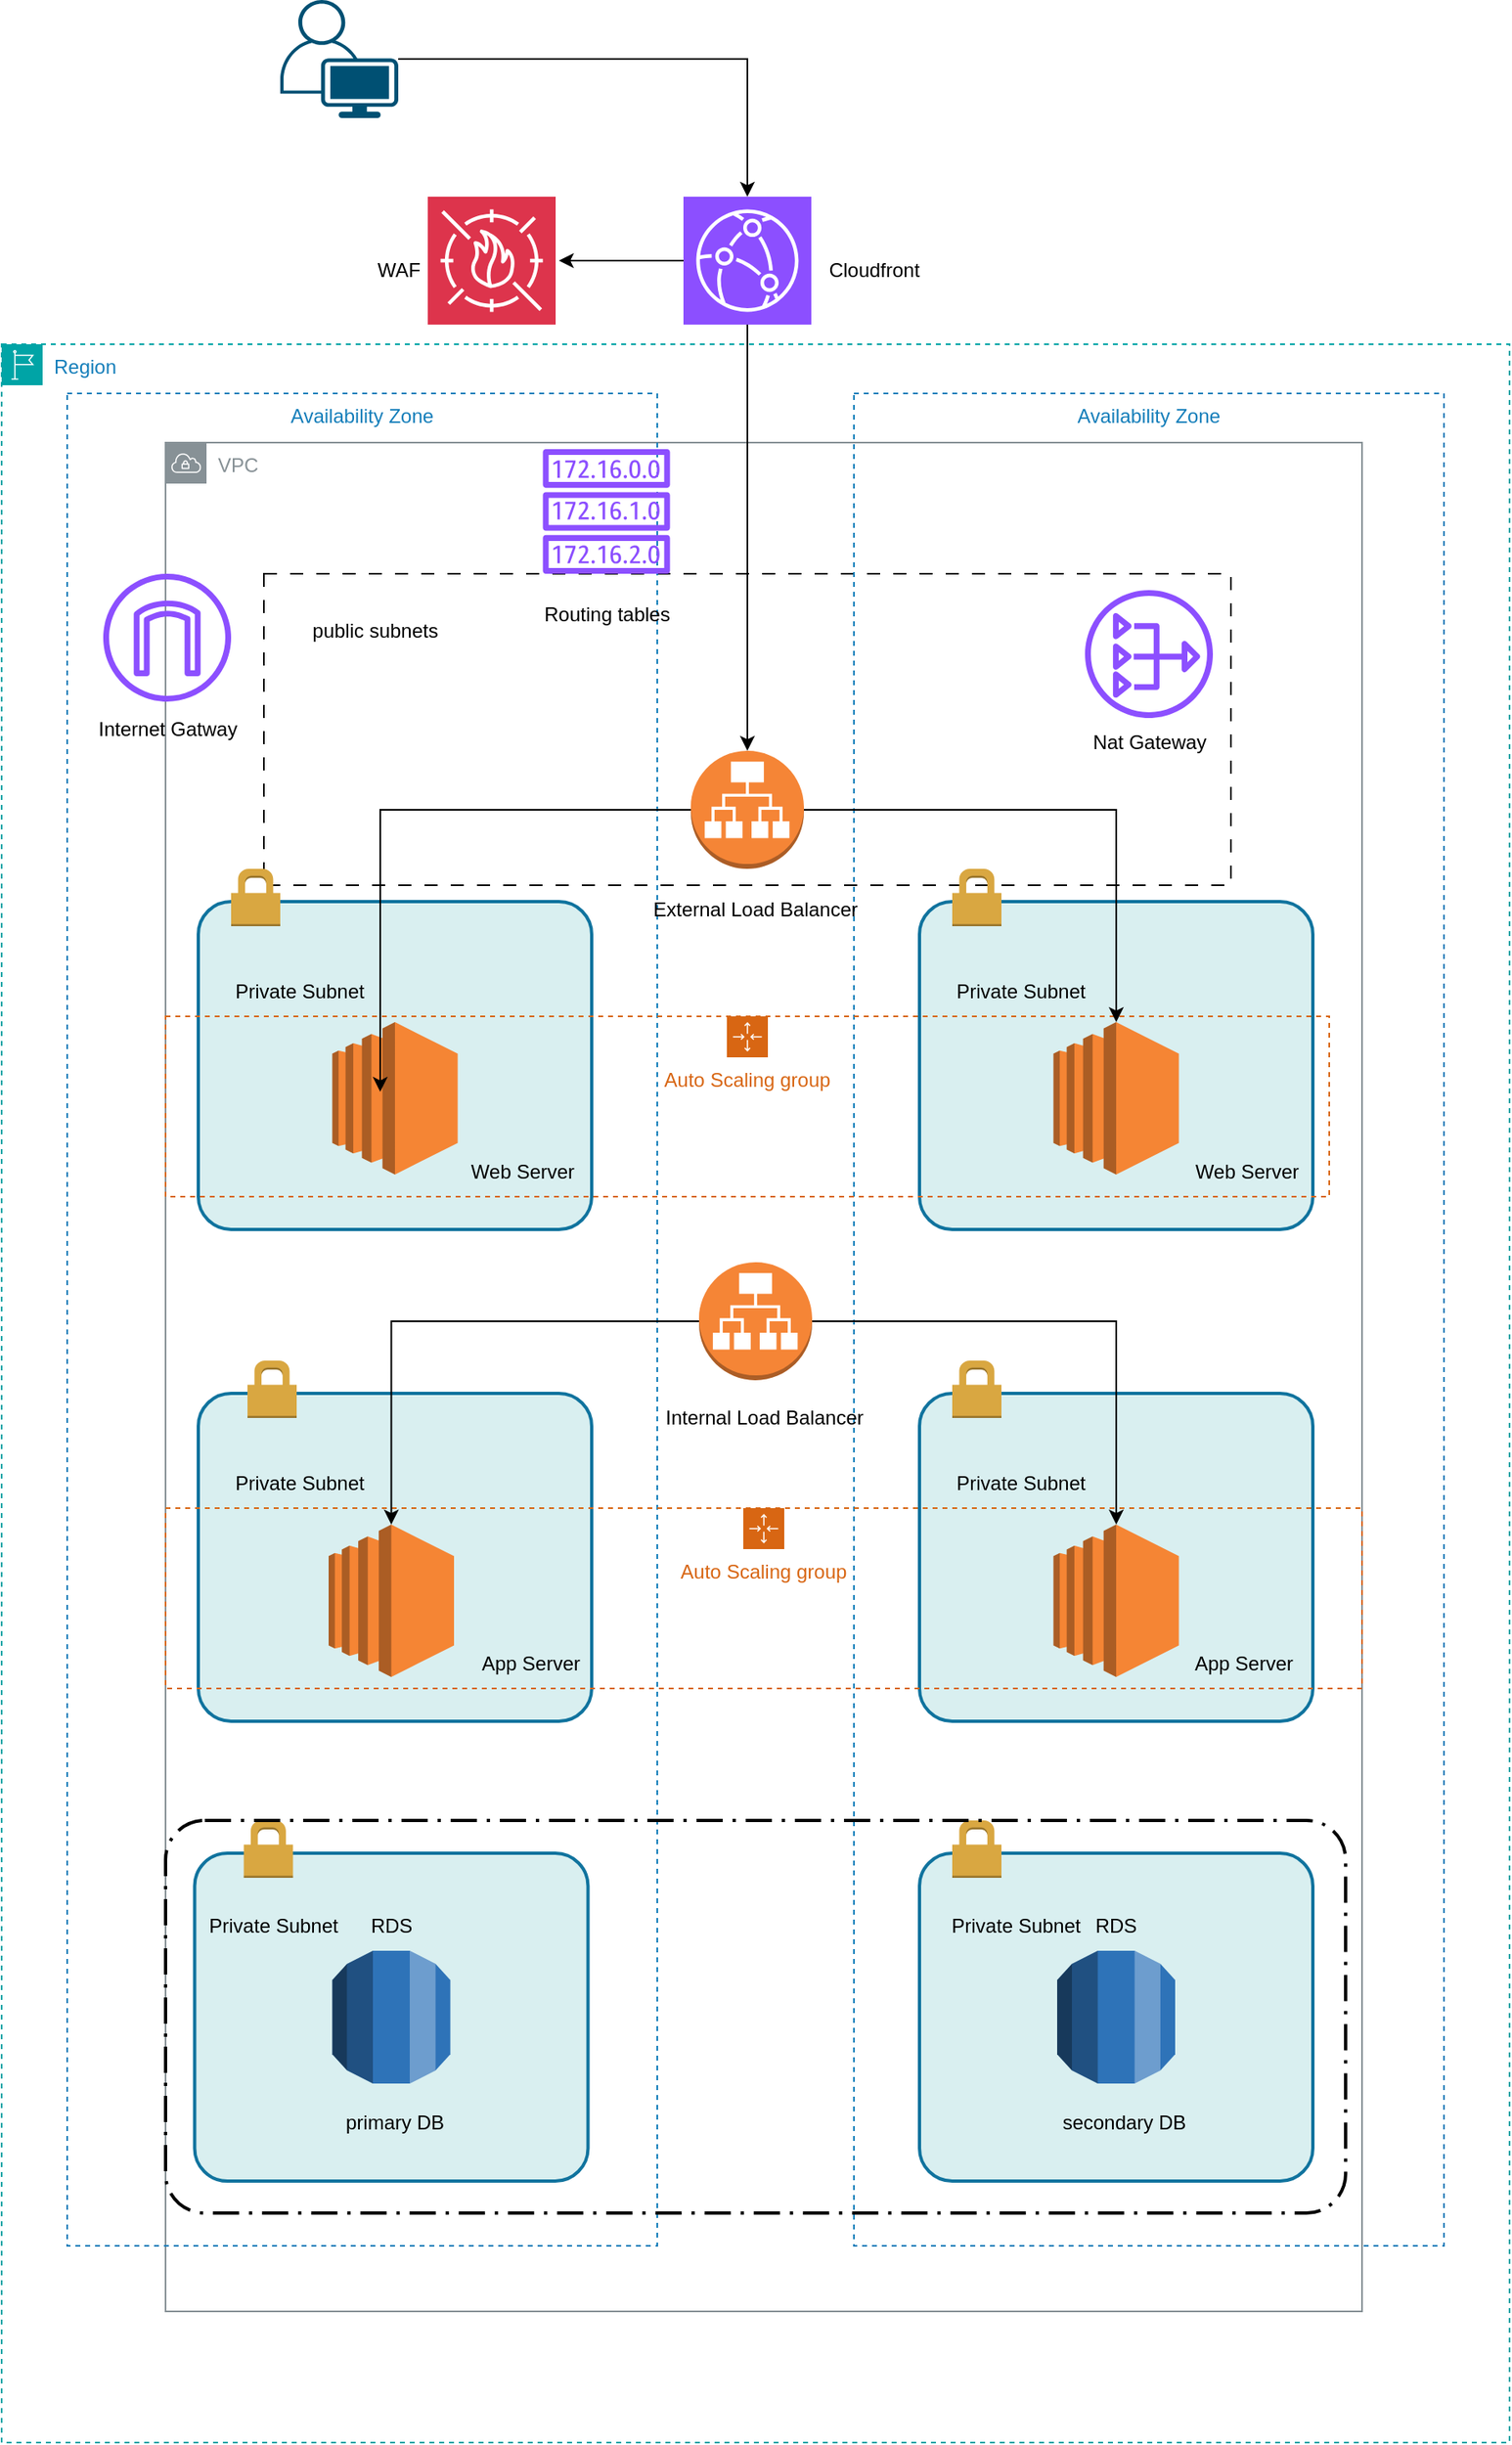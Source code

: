 <mxfile version="27.1.4">
  <diagram name="Page-1" id="Q1kGPmyqLwD0nfMzDDaY">
    <mxGraphModel dx="1678" dy="933" grid="1" gridSize="10" guides="1" tooltips="1" connect="1" arrows="1" fold="1" page="1" pageScale="1" pageWidth="1169" pageHeight="1654" background="#FFFFFF" math="0" shadow="0">
      <root>
        <mxCell id="0" />
        <mxCell id="1" parent="0" />
        <mxCell id="uqhtFpEZeq0OSkHGxfnI-2" value="Region" style="points=[[0,0],[0.25,0],[0.5,0],[0.75,0],[1,0],[1,0.25],[1,0.5],[1,0.75],[1,1],[0.75,1],[0.5,1],[0.25,1],[0,1],[0,0.75],[0,0.5],[0,0.25]];outlineConnect=0;gradientColor=none;html=1;whiteSpace=wrap;fontSize=12;fontStyle=0;container=1;pointerEvents=0;collapsible=0;recursiveResize=0;shape=mxgraph.aws4.group;grIcon=mxgraph.aws4.group_region;strokeColor=#00A4A6;fillColor=none;verticalAlign=top;align=left;spacingLeft=30;fontColor=#147EBA;dashed=1;" vertex="1" parent="1">
          <mxGeometry x="120" y="250" width="920" height="1280" as="geometry" />
        </mxCell>
        <mxCell id="uqhtFpEZeq0OSkHGxfnI-67" value="" style="rounded=0;whiteSpace=wrap;html=1;fillColor=none;dashed=1;dashPattern=8 8;" vertex="1" parent="uqhtFpEZeq0OSkHGxfnI-2">
          <mxGeometry x="160" y="140" width="590" height="190" as="geometry" />
        </mxCell>
        <mxCell id="uqhtFpEZeq0OSkHGxfnI-4" value="VPC" style="sketch=0;outlineConnect=0;gradientColor=none;html=1;whiteSpace=wrap;fontSize=12;fontStyle=0;shape=mxgraph.aws4.group;grIcon=mxgraph.aws4.group_vpc;strokeColor=#879196;fillColor=none;verticalAlign=top;align=left;spacingLeft=30;fontColor=#879196;dashed=0;" vertex="1" parent="uqhtFpEZeq0OSkHGxfnI-2">
          <mxGeometry x="100" y="60" width="730" height="1140" as="geometry" />
        </mxCell>
        <mxCell id="uqhtFpEZeq0OSkHGxfnI-13" value="" style="rounded=1;arcSize=10;dashed=0;fillColor=#D9EFF0;strokeWidth=2;strokeColor=#10739e;" vertex="1" parent="uqhtFpEZeq0OSkHGxfnI-2">
          <mxGeometry x="120" y="340" width="240" height="200" as="geometry" />
        </mxCell>
        <mxCell id="uqhtFpEZeq0OSkHGxfnI-11" value="Availability Zone" style="fillColor=none;strokeColor=#147EBA;dashed=1;verticalAlign=top;fontStyle=0;fontColor=#147EBA;whiteSpace=wrap;html=1;" vertex="1" parent="uqhtFpEZeq0OSkHGxfnI-2">
          <mxGeometry x="40" y="30" width="360" height="1130" as="geometry" />
        </mxCell>
        <mxCell id="uqhtFpEZeq0OSkHGxfnI-12" value="Availability Zone" style="fillColor=none;strokeColor=#147EBA;dashed=1;verticalAlign=top;fontStyle=0;fontColor=#147EBA;whiteSpace=wrap;html=1;" vertex="1" parent="uqhtFpEZeq0OSkHGxfnI-2">
          <mxGeometry x="520" y="30" width="360" height="1130" as="geometry" />
        </mxCell>
        <mxCell id="uqhtFpEZeq0OSkHGxfnI-15" value="" style="rounded=1;arcSize=10;dashed=0;fillColor=#D9EFF0;gradientColor=none;strokeWidth=2;strokeColor=#10739E;" vertex="1" parent="uqhtFpEZeq0OSkHGxfnI-2">
          <mxGeometry x="120" y="640" width="240" height="200" as="geometry" />
        </mxCell>
        <mxCell id="uqhtFpEZeq0OSkHGxfnI-16" value="" style="dashed=0;html=1;shape=mxgraph.aws3.permissions;fillColor=#D9A741;gradientColor=none;dashed=0;" vertex="1" parent="uqhtFpEZeq0OSkHGxfnI-2">
          <mxGeometry x="150" y="620" width="30" height="35" as="geometry" />
        </mxCell>
        <mxCell id="uqhtFpEZeq0OSkHGxfnI-22" value="" style="rounded=1;arcSize=10;dashed=0;fillColor=#D9EFF0;gradientColor=none;strokeWidth=2;strokeColor=#10739E;" vertex="1" parent="uqhtFpEZeq0OSkHGxfnI-2">
          <mxGeometry x="117.75" y="920.5" width="240" height="200" as="geometry" />
        </mxCell>
        <mxCell id="uqhtFpEZeq0OSkHGxfnI-23" value="" style="dashed=0;html=1;shape=mxgraph.aws3.permissions;fillColor=#D9A741;gradientColor=none;dashed=0;" vertex="1" parent="uqhtFpEZeq0OSkHGxfnI-2">
          <mxGeometry x="147.75" y="900.5" width="30" height="35" as="geometry" />
        </mxCell>
        <mxCell id="uqhtFpEZeq0OSkHGxfnI-29" value="" style="rounded=1;arcSize=10;dashed=0;fillColor=#D9EFF0;gradientColor=none;strokeWidth=2;strokeColor=#10739E;" vertex="1" parent="uqhtFpEZeq0OSkHGxfnI-2">
          <mxGeometry x="560" y="640" width="240" height="200" as="geometry" />
        </mxCell>
        <mxCell id="uqhtFpEZeq0OSkHGxfnI-30" value="" style="dashed=0;html=1;shape=mxgraph.aws3.permissions;fillColor=#D9A741;gradientColor=none;dashed=0;" vertex="1" parent="uqhtFpEZeq0OSkHGxfnI-2">
          <mxGeometry x="580" y="620" width="30" height="35" as="geometry" />
        </mxCell>
        <mxCell id="uqhtFpEZeq0OSkHGxfnI-31" value="" style="rounded=1;arcSize=10;dashed=0;fillColor=#D9EFF0;gradientColor=none;strokeWidth=2;strokeColor=#10739E;" vertex="1" parent="uqhtFpEZeq0OSkHGxfnI-2">
          <mxGeometry x="560" y="920.5" width="240" height="200" as="geometry" />
        </mxCell>
        <mxCell id="uqhtFpEZeq0OSkHGxfnI-32" value="" style="dashed=0;html=1;shape=mxgraph.aws3.permissions;fillColor=#D9A741;gradientColor=none;dashed=0;" vertex="1" parent="uqhtFpEZeq0OSkHGxfnI-2">
          <mxGeometry x="580" y="900.5" width="30" height="35" as="geometry" />
        </mxCell>
        <mxCell id="uqhtFpEZeq0OSkHGxfnI-38" value="" style="outlineConnect=0;dashed=0;verticalLabelPosition=bottom;verticalAlign=top;align=center;html=1;shape=mxgraph.aws3.rds;fillColor=#2E73B8;gradientColor=none;" vertex="1" parent="uqhtFpEZeq0OSkHGxfnI-2">
          <mxGeometry x="201.75" y="980" width="72" height="81" as="geometry" />
        </mxCell>
        <mxCell id="uqhtFpEZeq0OSkHGxfnI-39" value="" style="outlineConnect=0;dashed=0;verticalLabelPosition=bottom;verticalAlign=top;align=center;html=1;shape=mxgraph.aws3.rds;fillColor=#2E73B8;gradientColor=none;" vertex="1" parent="uqhtFpEZeq0OSkHGxfnI-2">
          <mxGeometry x="644" y="980" width="72" height="81" as="geometry" />
        </mxCell>
        <mxCell id="uqhtFpEZeq0OSkHGxfnI-40" value="" style="outlineConnect=0;dashed=0;verticalLabelPosition=bottom;verticalAlign=top;align=center;html=1;shape=mxgraph.aws3.ec2;fillColor=#F58534;gradientColor=none;" vertex="1" parent="uqhtFpEZeq0OSkHGxfnI-2">
          <mxGeometry x="199.5" y="720" width="76.5" height="93" as="geometry" />
        </mxCell>
        <mxCell id="uqhtFpEZeq0OSkHGxfnI-42" value="" style="outlineConnect=0;dashed=0;verticalLabelPosition=bottom;verticalAlign=top;align=center;html=1;shape=mxgraph.aws3.ec2;fillColor=#F58534;gradientColor=none;" vertex="1" parent="uqhtFpEZeq0OSkHGxfnI-2">
          <mxGeometry x="641.75" y="720" width="76.5" height="93" as="geometry" />
        </mxCell>
        <mxCell id="uqhtFpEZeq0OSkHGxfnI-49" value="" style="rounded=1;arcSize=10;dashed=1;fillColor=none;gradientColor=none;dashPattern=8 3 1 3;strokeWidth=2;" vertex="1" parent="uqhtFpEZeq0OSkHGxfnI-2">
          <mxGeometry x="100" y="900.5" width="720" height="239.5" as="geometry" />
        </mxCell>
        <mxCell id="uqhtFpEZeq0OSkHGxfnI-25" value="" style="rounded=1;arcSize=10;dashed=0;fillColor=#D9EFF0;gradientColor=none;strokeWidth=2;strokeColor=#10739E;" vertex="1" parent="uqhtFpEZeq0OSkHGxfnI-2">
          <mxGeometry x="560" y="340" width="240" height="200" as="geometry" />
        </mxCell>
        <mxCell id="uqhtFpEZeq0OSkHGxfnI-46" value="Auto Scaling group" style="points=[[0,0],[0.25,0],[0.5,0],[0.75,0],[1,0],[1,0.25],[1,0.5],[1,0.75],[1,1],[0.75,1],[0.5,1],[0.25,1],[0,1],[0,0.75],[0,0.5],[0,0.25]];outlineConnect=0;gradientColor=none;html=1;whiteSpace=wrap;fontSize=12;fontStyle=0;container=1;pointerEvents=0;collapsible=0;recursiveResize=0;shape=mxgraph.aws4.groupCenter;grIcon=mxgraph.aws4.group_auto_scaling_group;grStroke=1;strokeColor=#D86613;fillColor=none;verticalAlign=top;align=center;fontColor=#D86613;dashed=1;spacingTop=25;" vertex="1" parent="uqhtFpEZeq0OSkHGxfnI-2">
          <mxGeometry x="100" y="410" width="710" height="110" as="geometry" />
        </mxCell>
        <mxCell id="uqhtFpEZeq0OSkHGxfnI-45" value="" style="outlineConnect=0;dashed=0;verticalLabelPosition=bottom;verticalAlign=top;align=center;html=1;shape=mxgraph.aws3.ec2;fillColor=#F58534;gradientColor=none;" vertex="1" parent="uqhtFpEZeq0OSkHGxfnI-46">
          <mxGeometry x="101.75" y="3.5" width="76.5" height="93" as="geometry" />
        </mxCell>
        <mxCell id="uqhtFpEZeq0OSkHGxfnI-186" value="Web Server" style="text;html=1;align=center;verticalAlign=middle;whiteSpace=wrap;rounded=0;" vertex="1" parent="uqhtFpEZeq0OSkHGxfnI-46">
          <mxGeometry x="618.25" y="80" width="84" height="30" as="geometry" />
        </mxCell>
        <mxCell id="uqhtFpEZeq0OSkHGxfnI-44" value="" style="outlineConnect=0;dashed=0;verticalLabelPosition=bottom;verticalAlign=top;align=center;html=1;shape=mxgraph.aws3.ec2;fillColor=#F58534;gradientColor=none;" vertex="1" parent="uqhtFpEZeq0OSkHGxfnI-2">
          <mxGeometry x="641.75" y="413.5" width="76.5" height="93" as="geometry" />
        </mxCell>
        <mxCell id="uqhtFpEZeq0OSkHGxfnI-26" value="" style="dashed=0;html=1;shape=mxgraph.aws3.permissions;fillColor=#D9A741;gradientColor=none;dashed=0;" vertex="1" parent="uqhtFpEZeq0OSkHGxfnI-2">
          <mxGeometry x="580" y="320" width="30" height="35" as="geometry" />
        </mxCell>
        <mxCell id="uqhtFpEZeq0OSkHGxfnI-14" value="" style="dashed=0;html=1;shape=mxgraph.aws3.permissions;fillColor=#D9A741;gradientColor=none;dashed=0;" vertex="1" parent="uqhtFpEZeq0OSkHGxfnI-2">
          <mxGeometry x="140" y="320" width="30" height="35" as="geometry" />
        </mxCell>
        <mxCell id="uqhtFpEZeq0OSkHGxfnI-50" value="Auto Scaling group" style="points=[[0,0],[0.25,0],[0.5,0],[0.75,0],[1,0],[1,0.25],[1,0.5],[1,0.75],[1,1],[0.75,1],[0.5,1],[0.25,1],[0,1],[0,0.75],[0,0.5],[0,0.25]];outlineConnect=0;gradientColor=none;html=1;whiteSpace=wrap;fontSize=12;fontStyle=0;container=1;pointerEvents=0;collapsible=0;recursiveResize=0;shape=mxgraph.aws4.groupCenter;grIcon=mxgraph.aws4.group_auto_scaling_group;grStroke=1;strokeColor=#D86613;fillColor=none;verticalAlign=top;align=center;fontColor=#D86613;dashed=1;spacingTop=25;" vertex="1" parent="uqhtFpEZeq0OSkHGxfnI-2">
          <mxGeometry x="100" y="710" width="730" height="110" as="geometry" />
        </mxCell>
        <mxCell id="uqhtFpEZeq0OSkHGxfnI-187" value="App Server" style="text;html=1;align=center;verticalAlign=middle;whiteSpace=wrap;rounded=0;" vertex="1" parent="uqhtFpEZeq0OSkHGxfnI-50">
          <mxGeometry x="181.13" y="80" width="84" height="30" as="geometry" />
        </mxCell>
        <mxCell id="uqhtFpEZeq0OSkHGxfnI-58" style="edgeStyle=orthogonalEdgeStyle;rounded=0;orthogonalLoop=1;jettySize=auto;html=1;" edge="1" parent="uqhtFpEZeq0OSkHGxfnI-2" source="uqhtFpEZeq0OSkHGxfnI-55" target="uqhtFpEZeq0OSkHGxfnI-44">
          <mxGeometry relative="1" as="geometry" />
        </mxCell>
        <mxCell id="uqhtFpEZeq0OSkHGxfnI-57" style="edgeStyle=orthogonalEdgeStyle;rounded=0;orthogonalLoop=1;jettySize=auto;html=1;entryX=0.382;entryY=0.457;entryDx=0;entryDy=0;entryPerimeter=0;" edge="1" parent="uqhtFpEZeq0OSkHGxfnI-2" source="uqhtFpEZeq0OSkHGxfnI-55" target="uqhtFpEZeq0OSkHGxfnI-45">
          <mxGeometry relative="1" as="geometry" />
        </mxCell>
        <mxCell id="uqhtFpEZeq0OSkHGxfnI-60" style="edgeStyle=orthogonalEdgeStyle;rounded=0;orthogonalLoop=1;jettySize=auto;html=1;" edge="1" parent="uqhtFpEZeq0OSkHGxfnI-2" source="uqhtFpEZeq0OSkHGxfnI-59" target="uqhtFpEZeq0OSkHGxfnI-42">
          <mxGeometry relative="1" as="geometry" />
        </mxCell>
        <mxCell id="uqhtFpEZeq0OSkHGxfnI-61" style="edgeStyle=orthogonalEdgeStyle;rounded=0;orthogonalLoop=1;jettySize=auto;html=1;" edge="1" parent="uqhtFpEZeq0OSkHGxfnI-2" source="uqhtFpEZeq0OSkHGxfnI-59" target="uqhtFpEZeq0OSkHGxfnI-40">
          <mxGeometry relative="1" as="geometry" />
        </mxCell>
        <mxCell id="uqhtFpEZeq0OSkHGxfnI-59" value="" style="outlineConnect=0;dashed=0;verticalLabelPosition=bottom;verticalAlign=top;align=center;html=1;shape=mxgraph.aws3.application_load_balancer;fillColor=#F58536;gradientColor=none;" vertex="1" parent="uqhtFpEZeq0OSkHGxfnI-2">
          <mxGeometry x="425.5" y="560" width="69" height="72" as="geometry" />
        </mxCell>
        <mxCell id="uqhtFpEZeq0OSkHGxfnI-53" value="" style="sketch=0;outlineConnect=0;fontColor=#232F3E;gradientColor=none;fillColor=#8C4FFF;strokeColor=none;dashed=0;verticalLabelPosition=bottom;verticalAlign=top;align=center;html=1;fontSize=12;fontStyle=0;aspect=fixed;pointerEvents=1;shape=mxgraph.aws4.internet_gateway;" vertex="1" parent="uqhtFpEZeq0OSkHGxfnI-2">
          <mxGeometry x="62" y="140" width="78" height="78" as="geometry" />
        </mxCell>
        <mxCell id="uqhtFpEZeq0OSkHGxfnI-55" value="" style="outlineConnect=0;dashed=0;verticalLabelPosition=bottom;verticalAlign=top;align=center;html=1;shape=mxgraph.aws3.application_load_balancer;fillColor=#F58536;gradientColor=none;" vertex="1" parent="uqhtFpEZeq0OSkHGxfnI-2">
          <mxGeometry x="420.5" y="248" width="69" height="72" as="geometry" />
        </mxCell>
        <mxCell id="uqhtFpEZeq0OSkHGxfnI-68" value="" style="sketch=0;outlineConnect=0;fontColor=#232F3E;gradientColor=none;fillColor=#8C4FFF;strokeColor=none;dashed=0;verticalLabelPosition=bottom;verticalAlign=top;align=center;html=1;fontSize=12;fontStyle=0;aspect=fixed;pointerEvents=1;shape=mxgraph.aws4.nat_gateway;" vertex="1" parent="uqhtFpEZeq0OSkHGxfnI-2">
          <mxGeometry x="661" y="150" width="78" height="78" as="geometry" />
        </mxCell>
        <mxCell id="uqhtFpEZeq0OSkHGxfnI-78" value="" style="sketch=0;outlineConnect=0;fontColor=#232F3E;gradientColor=none;fillColor=#8C4FFF;strokeColor=none;dashed=0;verticalLabelPosition=bottom;verticalAlign=top;align=center;html=1;fontSize=12;fontStyle=0;aspect=fixed;pointerEvents=1;shape=mxgraph.aws4.route_table;" vertex="1" parent="uqhtFpEZeq0OSkHGxfnI-2">
          <mxGeometry x="330" y="64" width="78" height="76" as="geometry" />
        </mxCell>
        <mxCell id="uqhtFpEZeq0OSkHGxfnI-79" value="primary DB" style="text;html=1;align=center;verticalAlign=middle;whiteSpace=wrap;rounded=0;" vertex="1" parent="uqhtFpEZeq0OSkHGxfnI-2">
          <mxGeometry x="198.88" y="1070" width="82.25" height="30" as="geometry" />
        </mxCell>
        <mxCell id="uqhtFpEZeq0OSkHGxfnI-80" value="secondary DB" style="text;html=1;align=center;verticalAlign=middle;whiteSpace=wrap;rounded=0;" vertex="1" parent="uqhtFpEZeq0OSkHGxfnI-2">
          <mxGeometry x="644" y="1070" width="82.25" height="30" as="geometry" />
        </mxCell>
        <mxCell id="uqhtFpEZeq0OSkHGxfnI-81" value="RDS" style="text;html=1;align=center;verticalAlign=middle;whiteSpace=wrap;rounded=0;" vertex="1" parent="uqhtFpEZeq0OSkHGxfnI-2">
          <mxGeometry x="207.75" y="950" width="60" height="30" as="geometry" />
        </mxCell>
        <mxCell id="uqhtFpEZeq0OSkHGxfnI-82" value="RDS" style="text;html=1;align=center;verticalAlign=middle;whiteSpace=wrap;rounded=0;" vertex="1" parent="uqhtFpEZeq0OSkHGxfnI-2">
          <mxGeometry x="650" y="950" width="60" height="30" as="geometry" />
        </mxCell>
        <mxCell id="uqhtFpEZeq0OSkHGxfnI-126" value="Web Server" style="text;html=1;align=center;verticalAlign=middle;whiteSpace=wrap;rounded=0;" vertex="1" parent="uqhtFpEZeq0OSkHGxfnI-2">
          <mxGeometry x="276" y="490" width="84" height="30" as="geometry" />
        </mxCell>
        <mxCell id="uqhtFpEZeq0OSkHGxfnI-128" value="Internal Load Balancer" style="text;html=1;align=center;verticalAlign=middle;whiteSpace=wrap;rounded=0;" vertex="1" parent="uqhtFpEZeq0OSkHGxfnI-2">
          <mxGeometry x="402.5" y="640" width="125" height="30" as="geometry" />
        </mxCell>
        <mxCell id="uqhtFpEZeq0OSkHGxfnI-130" value="External Load Balancer" style="text;html=1;align=center;verticalAlign=middle;whiteSpace=wrap;rounded=0;" vertex="1" parent="uqhtFpEZeq0OSkHGxfnI-2">
          <mxGeometry x="396" y="330" width="128" height="30" as="geometry" />
        </mxCell>
        <mxCell id="uqhtFpEZeq0OSkHGxfnI-131" value="Nat Gateway" style="text;html=1;align=center;verticalAlign=middle;whiteSpace=wrap;rounded=0;" vertex="1" parent="uqhtFpEZeq0OSkHGxfnI-2">
          <mxGeometry x="637.5" y="228" width="125" height="30" as="geometry" />
        </mxCell>
        <mxCell id="uqhtFpEZeq0OSkHGxfnI-132" value="Routing tables" style="text;html=1;align=center;verticalAlign=middle;whiteSpace=wrap;rounded=0;" vertex="1" parent="uqhtFpEZeq0OSkHGxfnI-2">
          <mxGeometry x="306.5" y="150" width="125" height="30" as="geometry" />
        </mxCell>
        <mxCell id="uqhtFpEZeq0OSkHGxfnI-135" value="Internet Gatway" style="text;html=1;align=center;verticalAlign=middle;whiteSpace=wrap;rounded=0;" vertex="1" parent="uqhtFpEZeq0OSkHGxfnI-2">
          <mxGeometry x="38.5" y="220" width="125" height="30" as="geometry" />
        </mxCell>
        <mxCell id="uqhtFpEZeq0OSkHGxfnI-188" value="App Server" style="text;html=1;align=center;verticalAlign=middle;whiteSpace=wrap;rounded=0;" vertex="1" parent="uqhtFpEZeq0OSkHGxfnI-2">
          <mxGeometry x="716" y="790" width="84" height="30" as="geometry" />
        </mxCell>
        <mxCell id="uqhtFpEZeq0OSkHGxfnI-190" value="Private Subnet" style="text;html=1;align=center;verticalAlign=middle;whiteSpace=wrap;rounded=0;" vertex="1" parent="uqhtFpEZeq0OSkHGxfnI-2">
          <mxGeometry x="140" y="380" width="84" height="30" as="geometry" />
        </mxCell>
        <mxCell id="uqhtFpEZeq0OSkHGxfnI-191" value="Private Subnet" style="text;html=1;align=center;verticalAlign=middle;whiteSpace=wrap;rounded=0;" vertex="1" parent="uqhtFpEZeq0OSkHGxfnI-2">
          <mxGeometry x="580" y="380" width="84" height="30" as="geometry" />
        </mxCell>
        <mxCell id="uqhtFpEZeq0OSkHGxfnI-192" value="Private Subnet" style="text;html=1;align=center;verticalAlign=middle;whiteSpace=wrap;rounded=0;" vertex="1" parent="uqhtFpEZeq0OSkHGxfnI-2">
          <mxGeometry x="140" y="680" width="84" height="30" as="geometry" />
        </mxCell>
        <mxCell id="uqhtFpEZeq0OSkHGxfnI-193" value="Private Subnet" style="text;html=1;align=center;verticalAlign=middle;whiteSpace=wrap;rounded=0;" vertex="1" parent="uqhtFpEZeq0OSkHGxfnI-2">
          <mxGeometry x="580" y="680" width="84" height="30" as="geometry" />
        </mxCell>
        <mxCell id="uqhtFpEZeq0OSkHGxfnI-194" value="Private Subnet" style="text;html=1;align=center;verticalAlign=middle;whiteSpace=wrap;rounded=0;" vertex="1" parent="uqhtFpEZeq0OSkHGxfnI-2">
          <mxGeometry x="123.75" y="950" width="84" height="30" as="geometry" />
        </mxCell>
        <mxCell id="uqhtFpEZeq0OSkHGxfnI-195" value="Private Subnet" style="text;html=1;align=center;verticalAlign=middle;whiteSpace=wrap;rounded=0;" vertex="1" parent="uqhtFpEZeq0OSkHGxfnI-2">
          <mxGeometry x="577" y="950" width="84" height="30" as="geometry" />
        </mxCell>
        <mxCell id="uqhtFpEZeq0OSkHGxfnI-196" value="public subnets" style="text;html=1;align=center;verticalAlign=middle;whiteSpace=wrap;rounded=0;" vertex="1" parent="uqhtFpEZeq0OSkHGxfnI-2">
          <mxGeometry x="185.75" y="160" width="84" height="30" as="geometry" />
        </mxCell>
        <mxCell id="uqhtFpEZeq0OSkHGxfnI-72" style="edgeStyle=orthogonalEdgeStyle;rounded=0;orthogonalLoop=1;jettySize=auto;html=1;" edge="1" parent="1" source="uqhtFpEZeq0OSkHGxfnI-69" target="uqhtFpEZeq0OSkHGxfnI-55">
          <mxGeometry relative="1" as="geometry" />
        </mxCell>
        <mxCell id="uqhtFpEZeq0OSkHGxfnI-74" style="edgeStyle=orthogonalEdgeStyle;rounded=0;orthogonalLoop=1;jettySize=auto;html=1;" edge="1" parent="1" source="uqhtFpEZeq0OSkHGxfnI-69">
          <mxGeometry relative="1" as="geometry">
            <mxPoint x="460" y="199" as="targetPoint" />
          </mxGeometry>
        </mxCell>
        <mxCell id="uqhtFpEZeq0OSkHGxfnI-69" value="" style="sketch=0;points=[[0,0,0],[0.25,0,0],[0.5,0,0],[0.75,0,0],[1,0,0],[0,1,0],[0.25,1,0],[0.5,1,0],[0.75,1,0],[1,1,0],[0,0.25,0],[0,0.5,0],[0,0.75,0],[1,0.25,0],[1,0.5,0],[1,0.75,0]];outlineConnect=0;fontColor=#232F3E;fillColor=#8C4FFF;strokeColor=#ffffff;dashed=0;verticalLabelPosition=bottom;verticalAlign=top;align=center;html=1;fontSize=12;fontStyle=0;aspect=fixed;shape=mxgraph.aws4.resourceIcon;resIcon=mxgraph.aws4.cloudfront;" vertex="1" parent="1">
          <mxGeometry x="536" y="160" width="78" height="78" as="geometry" />
        </mxCell>
        <mxCell id="uqhtFpEZeq0OSkHGxfnI-73" value="" style="sketch=0;points=[[0,0,0],[0.25,0,0],[0.5,0,0],[0.75,0,0],[1,0,0],[0,1,0],[0.25,1,0],[0.5,1,0],[0.75,1,0],[1,1,0],[0,0.25,0],[0,0.5,0],[0,0.75,0],[1,0.25,0],[1,0.5,0],[1,0.75,0]];outlineConnect=0;fontColor=#232F3E;fillColor=#DD344C;strokeColor=#ffffff;dashed=0;verticalLabelPosition=bottom;verticalAlign=top;align=center;html=1;fontSize=12;fontStyle=0;aspect=fixed;shape=mxgraph.aws4.resourceIcon;resIcon=mxgraph.aws4.waf;" vertex="1" parent="1">
          <mxGeometry x="380" y="160" width="78" height="78" as="geometry" />
        </mxCell>
        <mxCell id="uqhtFpEZeq0OSkHGxfnI-76" value="" style="points=[[0.35,0,0],[0.98,0.51,0],[1,0.71,0],[0.67,1,0],[0,0.795,0],[0,0.65,0]];verticalLabelPosition=bottom;sketch=0;html=1;verticalAlign=top;aspect=fixed;align=center;pointerEvents=1;shape=mxgraph.cisco19.user;fillColor=#005073;strokeColor=none;" vertex="1" parent="1">
          <mxGeometry x="290" y="40" width="72" height="72" as="geometry" />
        </mxCell>
        <mxCell id="uqhtFpEZeq0OSkHGxfnI-77" style="edgeStyle=orthogonalEdgeStyle;rounded=0;orthogonalLoop=1;jettySize=auto;html=1;entryX=0.5;entryY=0;entryDx=0;entryDy=0;entryPerimeter=0;" edge="1" parent="1" source="uqhtFpEZeq0OSkHGxfnI-76" target="uqhtFpEZeq0OSkHGxfnI-69">
          <mxGeometry relative="1" as="geometry" />
        </mxCell>
        <mxCell id="uqhtFpEZeq0OSkHGxfnI-136" value="Cloudfront" style="text;html=1;align=center;verticalAlign=middle;whiteSpace=wrap;rounded=0;" vertex="1" parent="1">
          <mxGeometry x="590" y="190" width="125" height="30" as="geometry" />
        </mxCell>
        <mxCell id="uqhtFpEZeq0OSkHGxfnI-137" value="WAF" style="text;html=1;align=center;verticalAlign=middle;whiteSpace=wrap;rounded=0;" vertex="1" parent="1">
          <mxGeometry x="300" y="190" width="125" height="30" as="geometry" />
        </mxCell>
      </root>
    </mxGraphModel>
  </diagram>
</mxfile>
